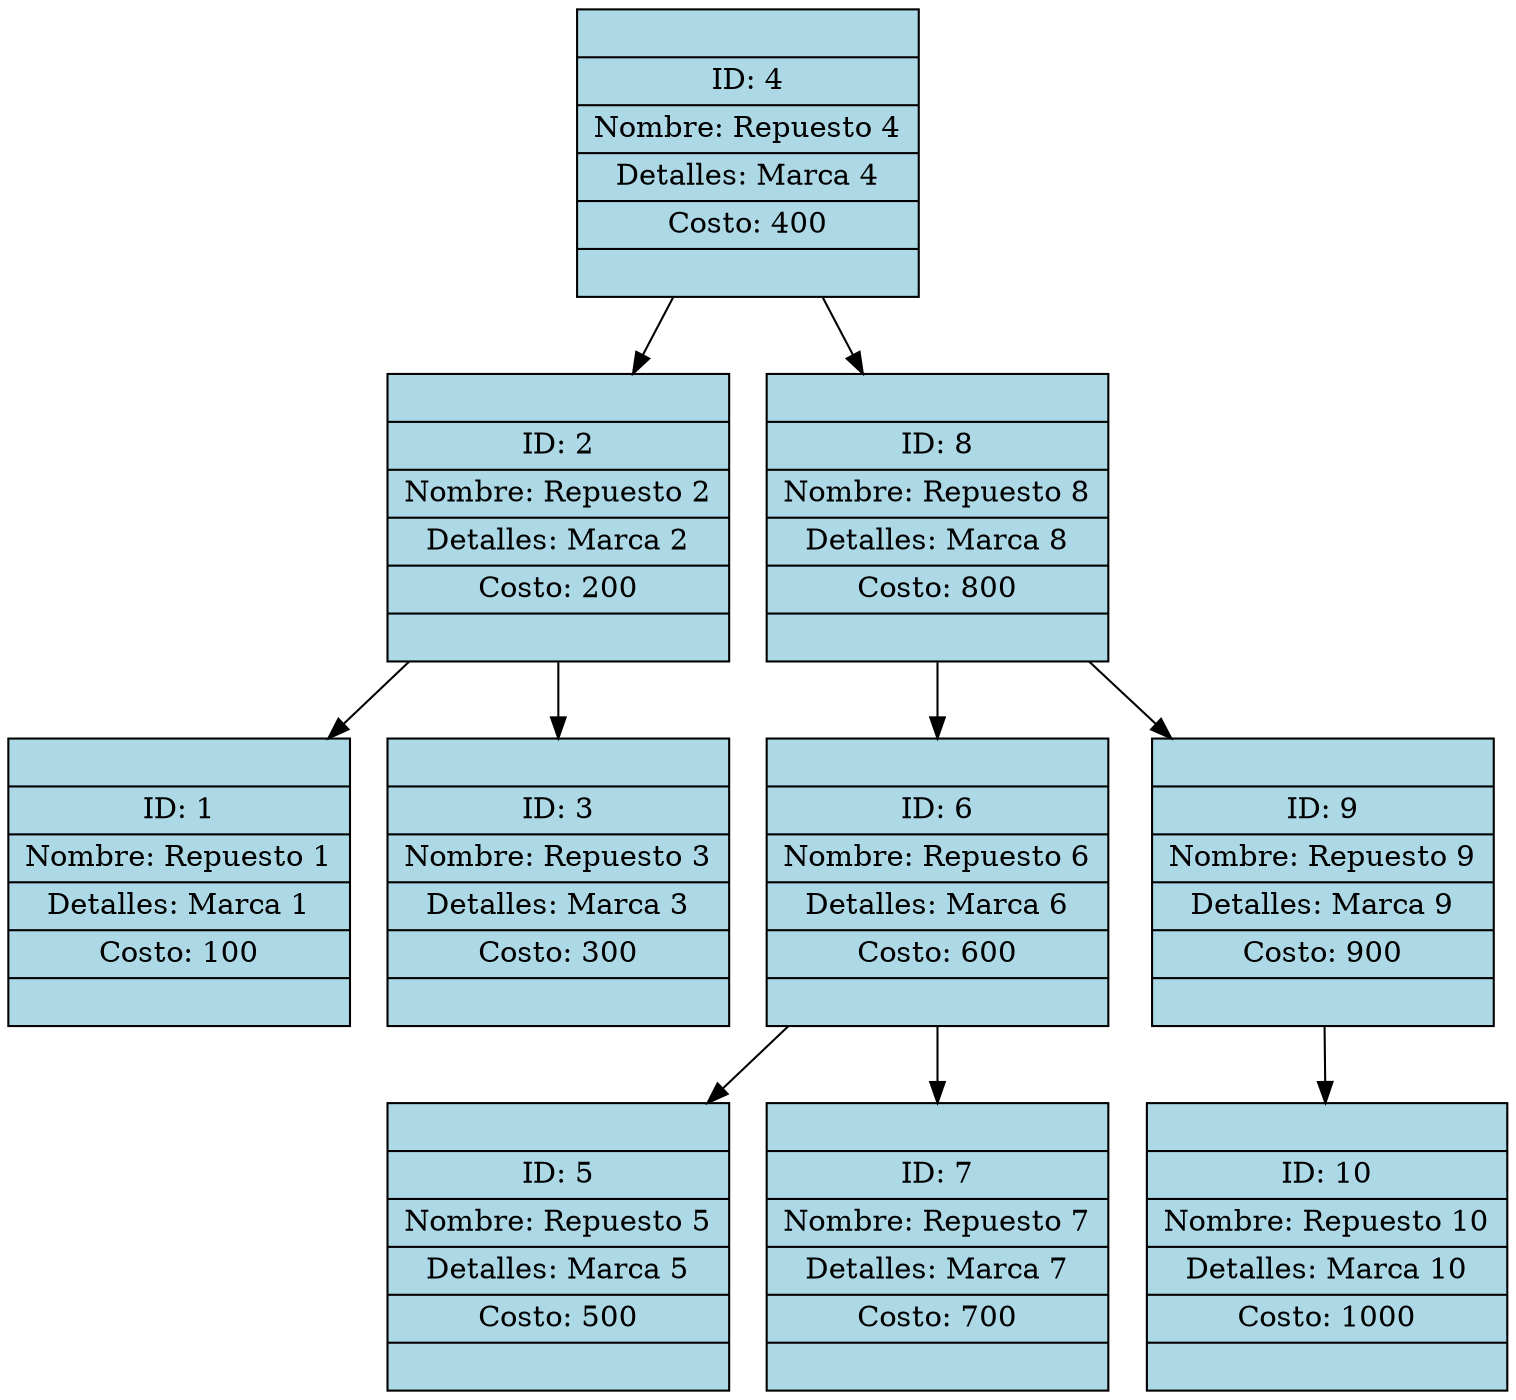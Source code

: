 digraph Repuestos {
node [shape=record, style=filled, fillcolor=lightblue];
R4 [label="{<izq> | ID: 4 | Nombre: Repuesto 4 | Detalles: Marca 4 |Costo: 400 | <der>}"]
R4 -> R2
R2 [label="{<izq> | ID: 2 | Nombre: Repuesto 2 | Detalles: Marca 2 |Costo: 200 | <der>}"]
R2 -> R1
R1 [label="{<izq> | ID: 1 | Nombre: Repuesto 1 | Detalles: Marca 1 |Costo: 100 | <der>}"]
R2 -> R3
R3 [label="{<izq> | ID: 3 | Nombre: Repuesto 3 | Detalles: Marca 3 |Costo: 300 | <der>}"]
R4 -> R8
R8 [label="{<izq> | ID: 8 | Nombre: Repuesto 8 | Detalles: Marca 8 |Costo: 800 | <der>}"]
R8 -> R6
R6 [label="{<izq> | ID: 6 | Nombre: Repuesto 6 | Detalles: Marca 6 |Costo: 600 | <der>}"]
R6 -> R5
R5 [label="{<izq> | ID: 5 | Nombre: Repuesto 5 | Detalles: Marca 5 |Costo: 500 | <der>}"]
R6 -> R7
R7 [label="{<izq> | ID: 7 | Nombre: Repuesto 7 | Detalles: Marca 7 |Costo: 700 | <der>}"]
R8 -> R9
R9 [label="{<izq> | ID: 9 | Nombre: Repuesto 9 | Detalles: Marca 9 |Costo: 900 | <der>}"]
R9 -> R10
R10 [label="{<izq> | ID: 10 | Nombre: Repuesto 10 | Detalles: Marca 10 |Costo: 1000 | <der>}"]
}
